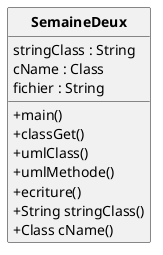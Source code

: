 @startuml
skinparam style strictuml
skinparam classAttributeIconSize 0
skinparam classFontStyle Bold
hide empty members



class SemaineDeux{
stringClass : String
cName : Class
fichier : String
+main()
+classGet()
+umlClass()
+umlMethode()
+ecriture()
+String stringClass()
+Class cName()
}
@enduml